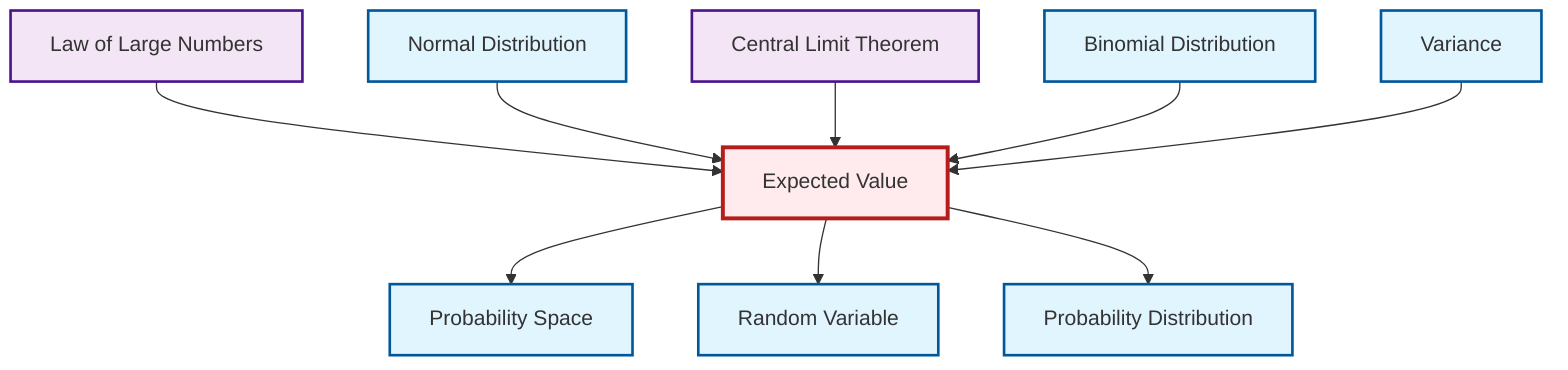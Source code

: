 graph TD
    classDef definition fill:#e1f5fe,stroke:#01579b,stroke-width:2px
    classDef theorem fill:#f3e5f5,stroke:#4a148c,stroke-width:2px
    classDef axiom fill:#fff3e0,stroke:#e65100,stroke-width:2px
    classDef example fill:#e8f5e9,stroke:#1b5e20,stroke-width:2px
    classDef current fill:#ffebee,stroke:#b71c1c,stroke-width:3px
    def-normal-distribution["Normal Distribution"]:::definition
    def-binomial-distribution["Binomial Distribution"]:::definition
    def-variance["Variance"]:::definition
    def-expectation["Expected Value"]:::definition
    def-probability-space["Probability Space"]:::definition
    thm-central-limit["Central Limit Theorem"]:::theorem
    def-probability-distribution["Probability Distribution"]:::definition
    def-random-variable["Random Variable"]:::definition
    thm-law-of-large-numbers["Law of Large Numbers"]:::theorem
    thm-law-of-large-numbers --> def-expectation
    def-normal-distribution --> def-expectation
    thm-central-limit --> def-expectation
    def-expectation --> def-probability-space
    def-binomial-distribution --> def-expectation
    def-expectation --> def-random-variable
    def-variance --> def-expectation
    def-expectation --> def-probability-distribution
    class def-expectation current